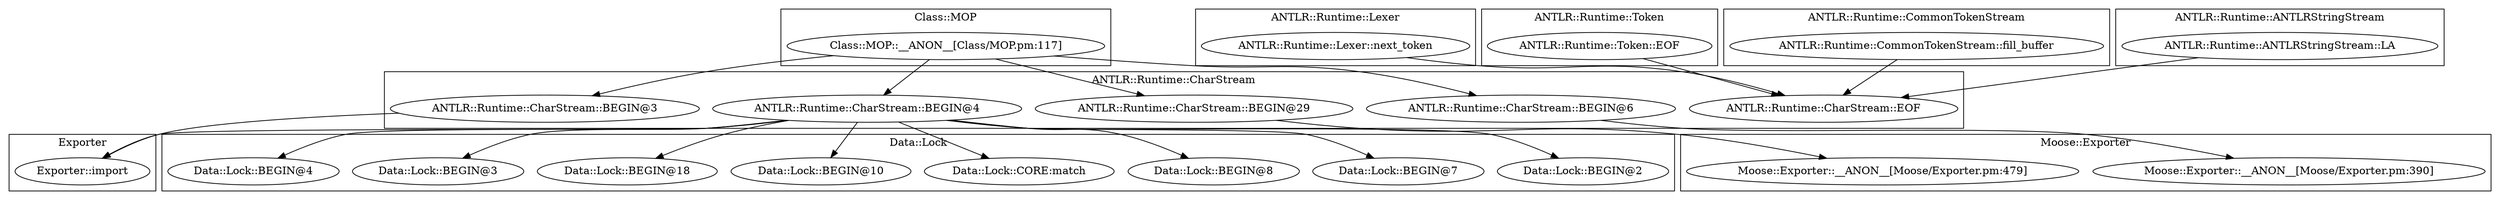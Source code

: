 digraph {
graph [overlap=false]
subgraph cluster_ANTLR_Runtime_CharStream {
	label="ANTLR::Runtime::CharStream";
	"ANTLR::Runtime::CharStream::EOF";
	"ANTLR::Runtime::CharStream::BEGIN@3";
	"ANTLR::Runtime::CharStream::BEGIN@4";
	"ANTLR::Runtime::CharStream::BEGIN@6";
	"ANTLR::Runtime::CharStream::BEGIN@29";
}
subgraph cluster_Moose_Exporter {
	label="Moose::Exporter";
	"Moose::Exporter::__ANON__[Moose/Exporter.pm:479]";
	"Moose::Exporter::__ANON__[Moose/Exporter.pm:390]";
}
subgraph cluster_Class_MOP {
	label="Class::MOP";
	"Class::MOP::__ANON__[Class/MOP.pm:117]";
}
subgraph cluster_ANTLR_Runtime_Lexer {
	label="ANTLR::Runtime::Lexer";
	"ANTLR::Runtime::Lexer::next_token";
}
subgraph cluster_Exporter {
	label="Exporter";
	"Exporter::import";
}
subgraph cluster_ANTLR_Runtime_Token {
	label="ANTLR::Runtime::Token";
	"ANTLR::Runtime::Token::EOF";
}
subgraph cluster_Data_Lock {
	label="Data::Lock";
	"Data::Lock::BEGIN@2";
	"Data::Lock::BEGIN@7";
	"Data::Lock::BEGIN@8";
	"Data::Lock::CORE:match";
	"Data::Lock::BEGIN@10";
	"Data::Lock::BEGIN@18";
	"Data::Lock::BEGIN@3";
	"Data::Lock::BEGIN@4";
}
subgraph cluster_ANTLR_Runtime_CommonTokenStream {
	label="ANTLR::Runtime::CommonTokenStream";
	"ANTLR::Runtime::CommonTokenStream::fill_buffer";
}
subgraph cluster_ANTLR_Runtime_ANTLRStringStream {
	label="ANTLR::Runtime::ANTLRStringStream";
	"ANTLR::Runtime::ANTLRStringStream::LA";
}
"ANTLR::Runtime::CharStream::BEGIN@29" -> "Moose::Exporter::__ANON__[Moose/Exporter.pm:479]";
"ANTLR::Runtime::CharStream::BEGIN@4" -> "Exporter::import";
"ANTLR::Runtime::CharStream::BEGIN@3" -> "Exporter::import";
"ANTLR::Runtime::CharStream::BEGIN@4" -> "Data::Lock::BEGIN@18";
"ANTLR::Runtime::CharStream::BEGIN@4" -> "Data::Lock::BEGIN@3";
"ANTLR::Runtime::CharStream::BEGIN@4" -> "Data::Lock::BEGIN@7";
"ANTLR::Runtime::CharStream::BEGIN@4" -> "Data::Lock::BEGIN@4";
"ANTLR::Runtime::CharStream::BEGIN@4" -> "Data::Lock::BEGIN@10";
"Class::MOP::__ANON__[Class/MOP.pm:117]" -> "ANTLR::Runtime::CharStream::BEGIN@29";
"ANTLR::Runtime::Lexer::next_token" -> "ANTLR::Runtime::CharStream::EOF";
"ANTLR::Runtime::CommonTokenStream::fill_buffer" -> "ANTLR::Runtime::CharStream::EOF";
"ANTLR::Runtime::Token::EOF" -> "ANTLR::Runtime::CharStream::EOF";
"ANTLR::Runtime::ANTLRStringStream::LA" -> "ANTLR::Runtime::CharStream::EOF";
"ANTLR::Runtime::CharStream::BEGIN@6" -> "Moose::Exporter::__ANON__[Moose/Exporter.pm:390]";
"Class::MOP::__ANON__[Class/MOP.pm:117]" -> "ANTLR::Runtime::CharStream::BEGIN@6";
"ANTLR::Runtime::CharStream::BEGIN@4" -> "Data::Lock::BEGIN@2";
"ANTLR::Runtime::CharStream::BEGIN@4" -> "Data::Lock::CORE:match";
"Class::MOP::__ANON__[Class/MOP.pm:117]" -> "ANTLR::Runtime::CharStream::BEGIN@4";
"Class::MOP::__ANON__[Class/MOP.pm:117]" -> "ANTLR::Runtime::CharStream::BEGIN@3";
"ANTLR::Runtime::CharStream::BEGIN@4" -> "Data::Lock::BEGIN@8";
}
